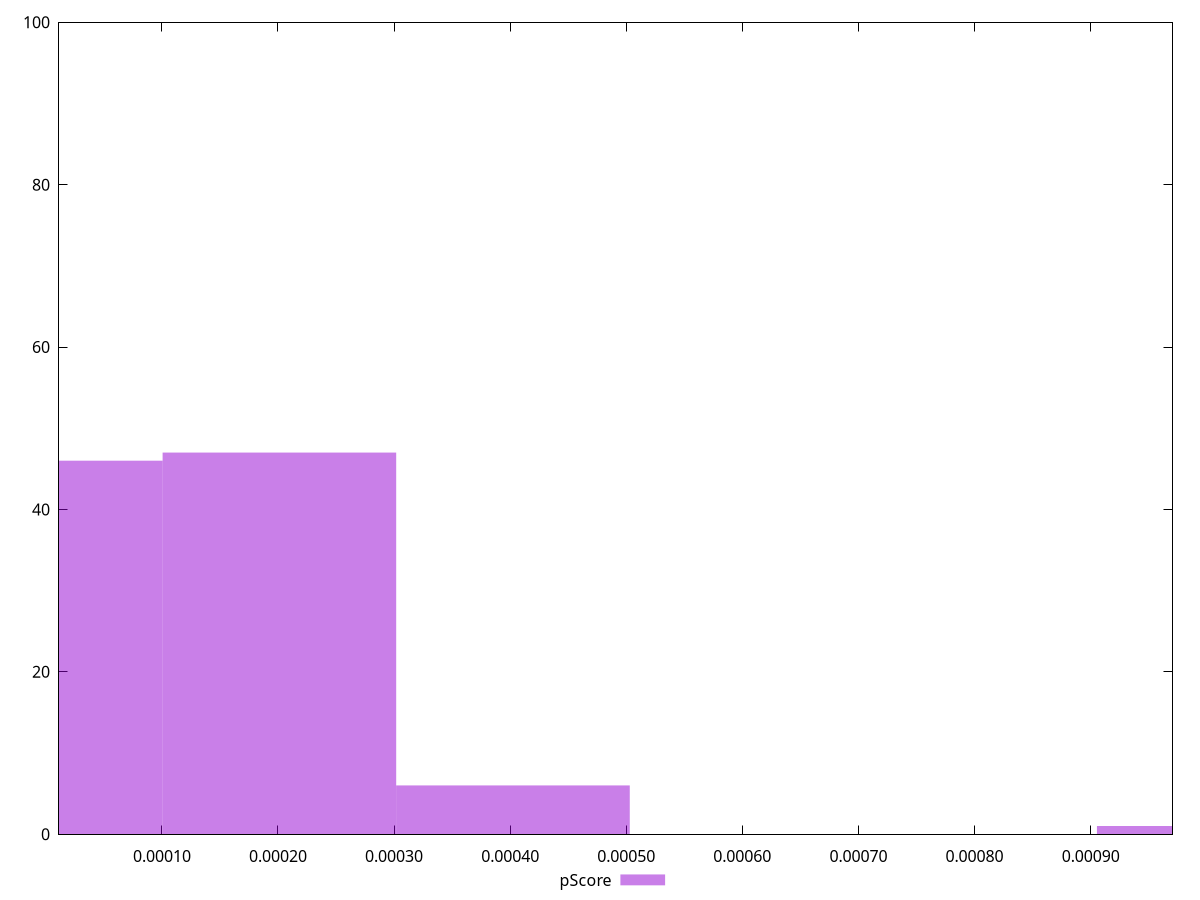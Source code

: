 reset

$pScore <<EOF
0.0010060177248024547 1
0 46
0.00020120354496049094 47
0.00040240708992098187 6
EOF

set key outside below
set boxwidth 0.00020120354496049094
set xrange [0.000011361728023573381:0.00097049864558163]
set yrange [0:100]
set trange [0:100]
set style fill transparent solid 0.5 noborder
set terminal svg size 640, 490 enhanced background rgb 'white'
set output "report_00013_2021-02-09T12-04-24.940Z/largest-contentful-paint/samples/pages/pScore/histogram.svg"

plot $pScore title "pScore" with boxes

reset
